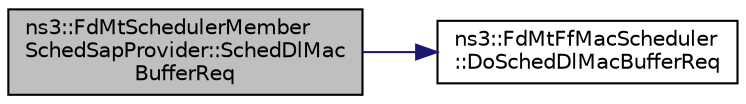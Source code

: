 digraph "ns3::FdMtSchedulerMemberSchedSapProvider::SchedDlMacBufferReq"
{
  edge [fontname="Helvetica",fontsize="10",labelfontname="Helvetica",labelfontsize="10"];
  node [fontname="Helvetica",fontsize="10",shape=record];
  rankdir="LR";
  Node1 [label="ns3::FdMtSchedulerMember\lSchedSapProvider::SchedDlMac\lBufferReq",height=0.2,width=0.4,color="black", fillcolor="grey75", style="filled", fontcolor="black"];
  Node1 -> Node2 [color="midnightblue",fontsize="10",style="solid"];
  Node2 [label="ns3::FdMtFfMacScheduler\l::DoSchedDlMacBufferReq",height=0.2,width=0.4,color="black", fillcolor="white", style="filled",URL="$dc/d16/classns3_1_1FdMtFfMacScheduler.html#a08150285ae624c69d0d5e074d711db89"];
}
